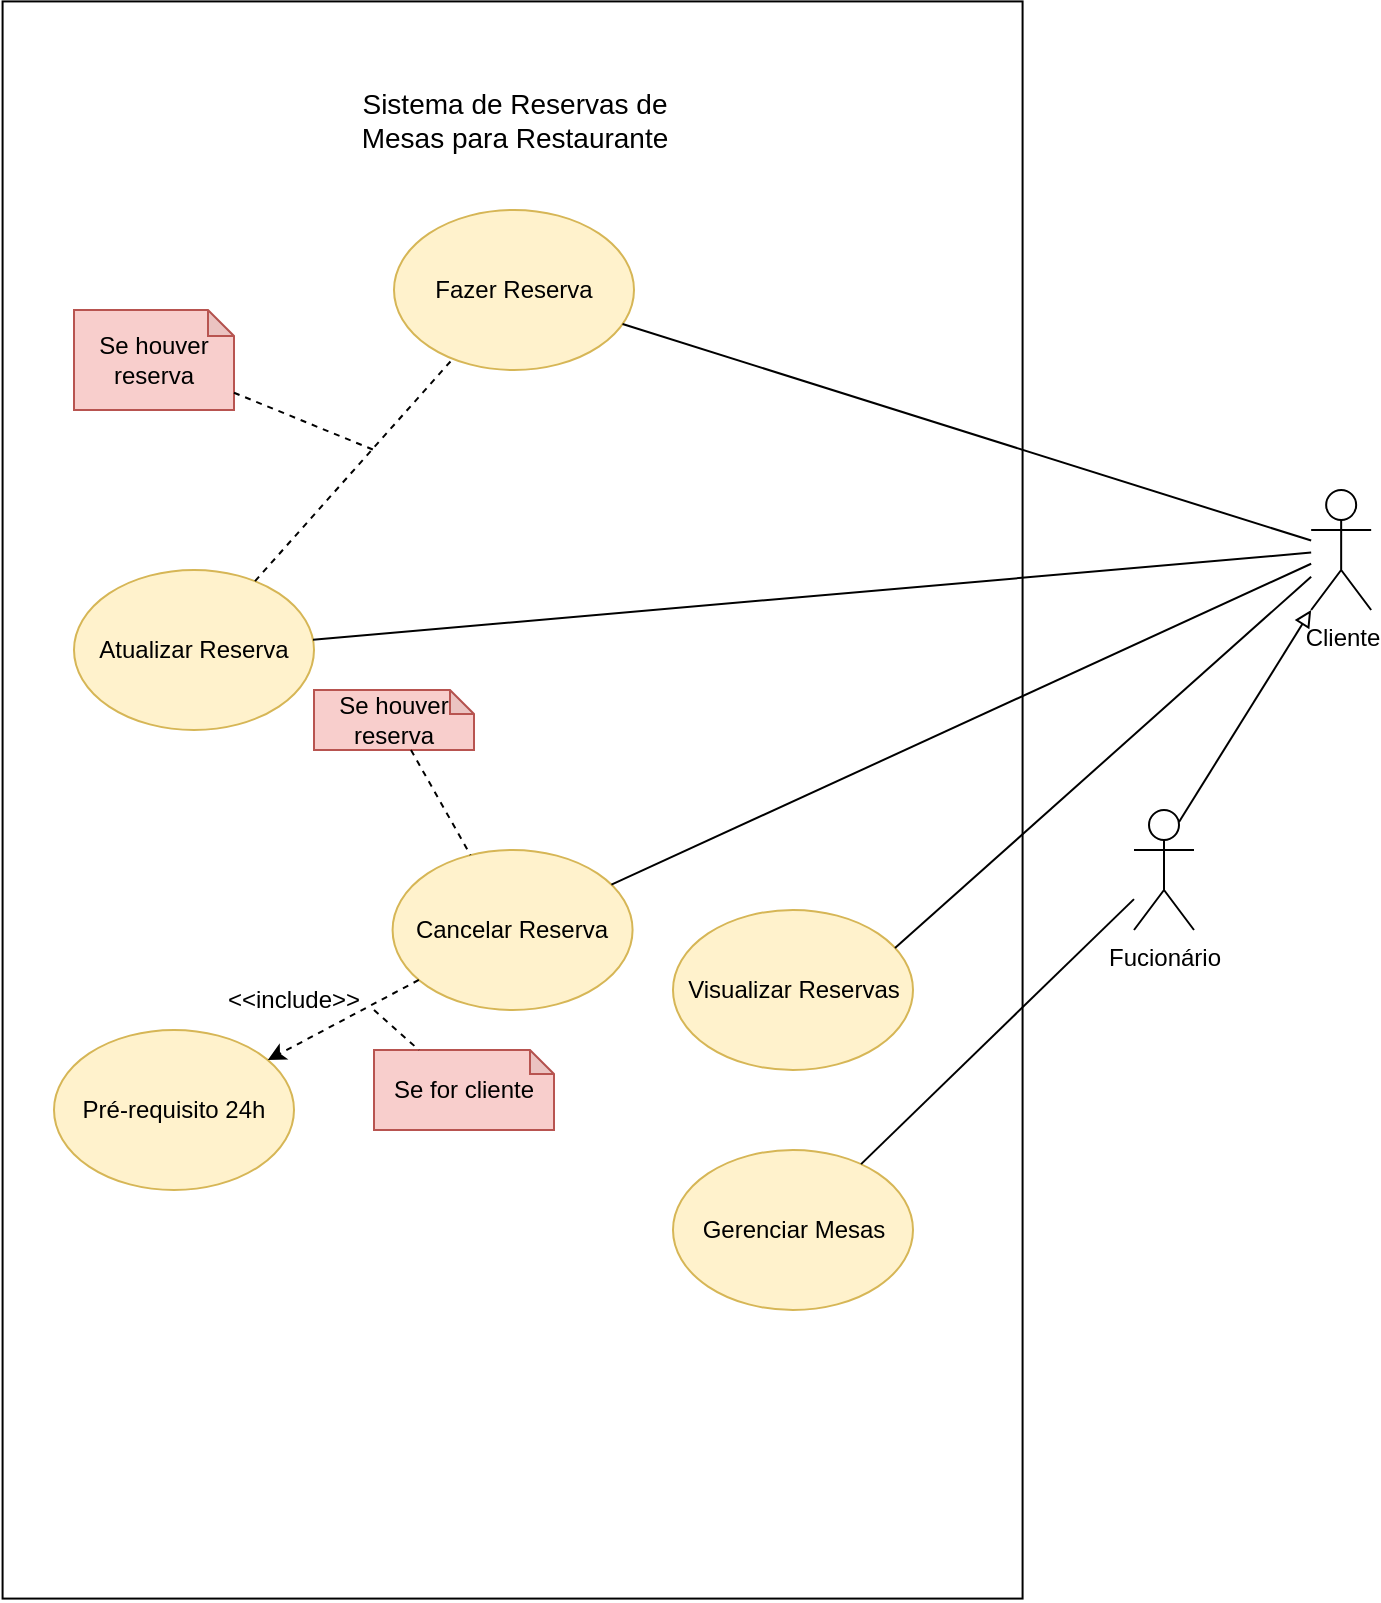 <mxfile version="24.7.16">
  <diagram name="Página-1" id="JUlEtYn7kGrqyYuTY7ee">
    <mxGraphModel dx="1434" dy="772" grid="1" gridSize="10" guides="1" tooltips="1" connect="1" arrows="1" fold="1" page="1" pageScale="1" pageWidth="827" pageHeight="1169" math="0" shadow="0">
      <root>
        <mxCell id="0" />
        <mxCell id="1" parent="0" />
        <mxCell id="p8DLdnE6UQSKvtSYZQLl-1" value="Cliente" style="shape=umlActor;verticalLabelPosition=bottom;verticalAlign=top;html=1;outlineConnect=0;" vertex="1" parent="1">
          <mxGeometry x="738.58" y="350" width="30" height="60" as="geometry" />
        </mxCell>
        <mxCell id="p8DLdnE6UQSKvtSYZQLl-7" value="" style="rounded=0;whiteSpace=wrap;html=1;rotation=90;" vertex="1" parent="1">
          <mxGeometry x="-60" y="250" width="798.58" height="510" as="geometry" />
        </mxCell>
        <mxCell id="p8DLdnE6UQSKvtSYZQLl-3" value="Cancelar Reserva" style="ellipse;whiteSpace=wrap;html=1;fillColor=#fff2cc;strokeColor=#d6b656;" vertex="1" parent="1">
          <mxGeometry x="279.29" y="530" width="120" height="80" as="geometry" />
        </mxCell>
        <mxCell id="p8DLdnE6UQSKvtSYZQLl-4" value="Atualizar Reserva" style="ellipse;whiteSpace=wrap;html=1;fillColor=#fff2cc;strokeColor=#d6b656;" vertex="1" parent="1">
          <mxGeometry x="120" y="390" width="120" height="80" as="geometry" />
        </mxCell>
        <mxCell id="p8DLdnE6UQSKvtSYZQLl-5" value="Visualizar Reservas" style="ellipse;whiteSpace=wrap;html=1;fillColor=#fff2cc;strokeColor=#d6b656;" vertex="1" parent="1">
          <mxGeometry x="419.5" y="560" width="120" height="80" as="geometry" />
        </mxCell>
        <mxCell id="p8DLdnE6UQSKvtSYZQLl-2" value="Fazer Reserva" style="ellipse;whiteSpace=wrap;html=1;fillColor=#fff2cc;strokeColor=#d6b656;" vertex="1" parent="1">
          <mxGeometry x="280" y="210" width="120" height="80" as="geometry" />
        </mxCell>
        <mxCell id="p8DLdnE6UQSKvtSYZQLl-9" value="Fucionário" style="shape=umlActor;verticalLabelPosition=bottom;verticalAlign=top;html=1;outlineConnect=0;" vertex="1" parent="1">
          <mxGeometry x="650" y="510" width="30" height="60" as="geometry" />
        </mxCell>
        <mxCell id="p8DLdnE6UQSKvtSYZQLl-11" value="Gerenciar Mesas" style="ellipse;whiteSpace=wrap;html=1;fillColor=#fff2cc;strokeColor=#d6b656;" vertex="1" parent="1">
          <mxGeometry x="419.5" y="680" width="120" height="80" as="geometry" />
        </mxCell>
        <mxCell id="p8DLdnE6UQSKvtSYZQLl-22" value="Sistema de Reservas de Mesas para Restaurante" style="text;html=1;align=center;verticalAlign=middle;whiteSpace=wrap;rounded=0;fontSize=14;" vertex="1" parent="1">
          <mxGeometry x="260.5" y="150" width="159" height="30" as="geometry" />
        </mxCell>
        <mxCell id="p8DLdnE6UQSKvtSYZQLl-25" value="" style="endArrow=none;html=1;rounded=0;" edge="1" parent="1" source="p8DLdnE6UQSKvtSYZQLl-4" target="p8DLdnE6UQSKvtSYZQLl-1">
          <mxGeometry width="50" height="50" relative="1" as="geometry">
            <mxPoint x="390" y="420" as="sourcePoint" />
            <mxPoint x="440" y="370" as="targetPoint" />
            <Array as="points" />
          </mxGeometry>
        </mxCell>
        <mxCell id="p8DLdnE6UQSKvtSYZQLl-26" value="" style="endArrow=none;html=1;rounded=0;" edge="1" parent="1" source="p8DLdnE6UQSKvtSYZQLl-3" target="p8DLdnE6UQSKvtSYZQLl-1">
          <mxGeometry width="50" height="50" relative="1" as="geometry">
            <mxPoint x="390" y="420" as="sourcePoint" />
            <mxPoint x="440" y="370" as="targetPoint" />
          </mxGeometry>
        </mxCell>
        <mxCell id="p8DLdnE6UQSKvtSYZQLl-27" value="" style="endArrow=none;html=1;rounded=0;" edge="1" parent="1" source="p8DLdnE6UQSKvtSYZQLl-2" target="p8DLdnE6UQSKvtSYZQLl-1">
          <mxGeometry width="50" height="50" relative="1" as="geometry">
            <mxPoint x="390" y="420" as="sourcePoint" />
            <mxPoint x="440" y="370" as="targetPoint" />
          </mxGeometry>
        </mxCell>
        <mxCell id="p8DLdnE6UQSKvtSYZQLl-28" value="" style="endArrow=none;dashed=1;html=1;rounded=0;" edge="1" parent="1" source="p8DLdnE6UQSKvtSYZQLl-4" target="p8DLdnE6UQSKvtSYZQLl-2">
          <mxGeometry width="50" height="50" relative="1" as="geometry">
            <mxPoint x="390" y="420" as="sourcePoint" />
            <mxPoint x="440" y="370" as="targetPoint" />
          </mxGeometry>
        </mxCell>
        <mxCell id="p8DLdnE6UQSKvtSYZQLl-29" value="Se houver reserva" style="shape=note;whiteSpace=wrap;html=1;backgroundOutline=1;darkOpacity=0.05;fillColor=#f8cecc;strokeColor=#b85450;size=13;" vertex="1" parent="1">
          <mxGeometry x="120" y="260" width="80" height="50" as="geometry" />
        </mxCell>
        <mxCell id="p8DLdnE6UQSKvtSYZQLl-30" value="Se houver reserva" style="shape=note;whiteSpace=wrap;html=1;backgroundOutline=1;darkOpacity=0.05;fillColor=#f8cecc;strokeColor=#b85450;size=12;" vertex="1" parent="1">
          <mxGeometry x="240" y="450" width="80" height="30" as="geometry" />
        </mxCell>
        <mxCell id="p8DLdnE6UQSKvtSYZQLl-33" value="" style="endArrow=none;dashed=1;html=1;rounded=0;" edge="1" parent="1" source="p8DLdnE6UQSKvtSYZQLl-29">
          <mxGeometry width="50" height="50" relative="1" as="geometry">
            <mxPoint x="390" y="520" as="sourcePoint" />
            <mxPoint x="270" y="330" as="targetPoint" />
          </mxGeometry>
        </mxCell>
        <mxCell id="p8DLdnE6UQSKvtSYZQLl-34" value="" style="endArrow=none;dashed=1;html=1;rounded=0;" edge="1" parent="1" source="p8DLdnE6UQSKvtSYZQLl-30" target="p8DLdnE6UQSKvtSYZQLl-3">
          <mxGeometry width="50" height="50" relative="1" as="geometry">
            <mxPoint x="390" y="520" as="sourcePoint" />
            <mxPoint x="440" y="470" as="targetPoint" />
          </mxGeometry>
        </mxCell>
        <mxCell id="p8DLdnE6UQSKvtSYZQLl-37" value="" style="endArrow=none;html=1;rounded=0;" edge="1" parent="1" source="p8DLdnE6UQSKvtSYZQLl-11" target="p8DLdnE6UQSKvtSYZQLl-9">
          <mxGeometry width="50" height="50" relative="1" as="geometry">
            <mxPoint x="390" y="520" as="sourcePoint" />
            <mxPoint x="440" y="470" as="targetPoint" />
          </mxGeometry>
        </mxCell>
        <mxCell id="p8DLdnE6UQSKvtSYZQLl-40" value="" style="endArrow=block;html=1;rounded=0;endFill=0;exitX=0.75;exitY=0.1;exitDx=0;exitDy=0;exitPerimeter=0;entryX=0;entryY=1;entryDx=0;entryDy=0;entryPerimeter=0;" edge="1" parent="1" source="p8DLdnE6UQSKvtSYZQLl-9" target="p8DLdnE6UQSKvtSYZQLl-1">
          <mxGeometry width="50" height="50" relative="1" as="geometry">
            <mxPoint x="675" y="460" as="sourcePoint" />
            <mxPoint x="700" y="400" as="targetPoint" />
          </mxGeometry>
        </mxCell>
        <mxCell id="p8DLdnE6UQSKvtSYZQLl-43" value="" style="endArrow=none;html=1;rounded=0;exitX=0.925;exitY=0.238;exitDx=0;exitDy=0;exitPerimeter=0;" edge="1" parent="1" source="p8DLdnE6UQSKvtSYZQLl-5" target="p8DLdnE6UQSKvtSYZQLl-1">
          <mxGeometry width="50" height="50" relative="1" as="geometry">
            <mxPoint x="430" y="500" as="sourcePoint" />
            <mxPoint x="440" y="470" as="targetPoint" />
          </mxGeometry>
        </mxCell>
        <mxCell id="p8DLdnE6UQSKvtSYZQLl-47" value="Pré-requisito 24h" style="ellipse;whiteSpace=wrap;html=1;fillColor=#fff2cc;strokeColor=#d6b656;" vertex="1" parent="1">
          <mxGeometry x="110" y="620" width="120" height="80" as="geometry" />
        </mxCell>
        <mxCell id="p8DLdnE6UQSKvtSYZQLl-48" value="&amp;lt;&amp;lt;include&amp;gt;&amp;gt;" style="text;html=1;align=center;verticalAlign=middle;whiteSpace=wrap;rounded=0;" vertex="1" parent="1">
          <mxGeometry x="200" y="590" width="60" height="30" as="geometry" />
        </mxCell>
        <mxCell id="p8DLdnE6UQSKvtSYZQLl-49" value="" style="endArrow=classic;html=1;rounded=0;dashed=1;" edge="1" parent="1" source="p8DLdnE6UQSKvtSYZQLl-3" target="p8DLdnE6UQSKvtSYZQLl-47">
          <mxGeometry width="50" height="50" relative="1" as="geometry">
            <mxPoint x="390" y="420" as="sourcePoint" />
            <mxPoint x="440" y="370" as="targetPoint" />
          </mxGeometry>
        </mxCell>
        <mxCell id="p8DLdnE6UQSKvtSYZQLl-51" value="Se for cliente" style="shape=note;whiteSpace=wrap;html=1;backgroundOutline=1;darkOpacity=0.05;fillColor=#f8cecc;strokeColor=#b85450;size=12;" vertex="1" parent="1">
          <mxGeometry x="270.0" y="630" width="90" height="40" as="geometry" />
        </mxCell>
        <mxCell id="p8DLdnE6UQSKvtSYZQLl-52" value="" style="endArrow=none;dashed=1;html=1;rounded=0;" edge="1" parent="1" target="p8DLdnE6UQSKvtSYZQLl-51">
          <mxGeometry width="50" height="50" relative="1" as="geometry">
            <mxPoint x="270" y="610" as="sourcePoint" />
            <mxPoint x="440" y="370" as="targetPoint" />
          </mxGeometry>
        </mxCell>
      </root>
    </mxGraphModel>
  </diagram>
</mxfile>
